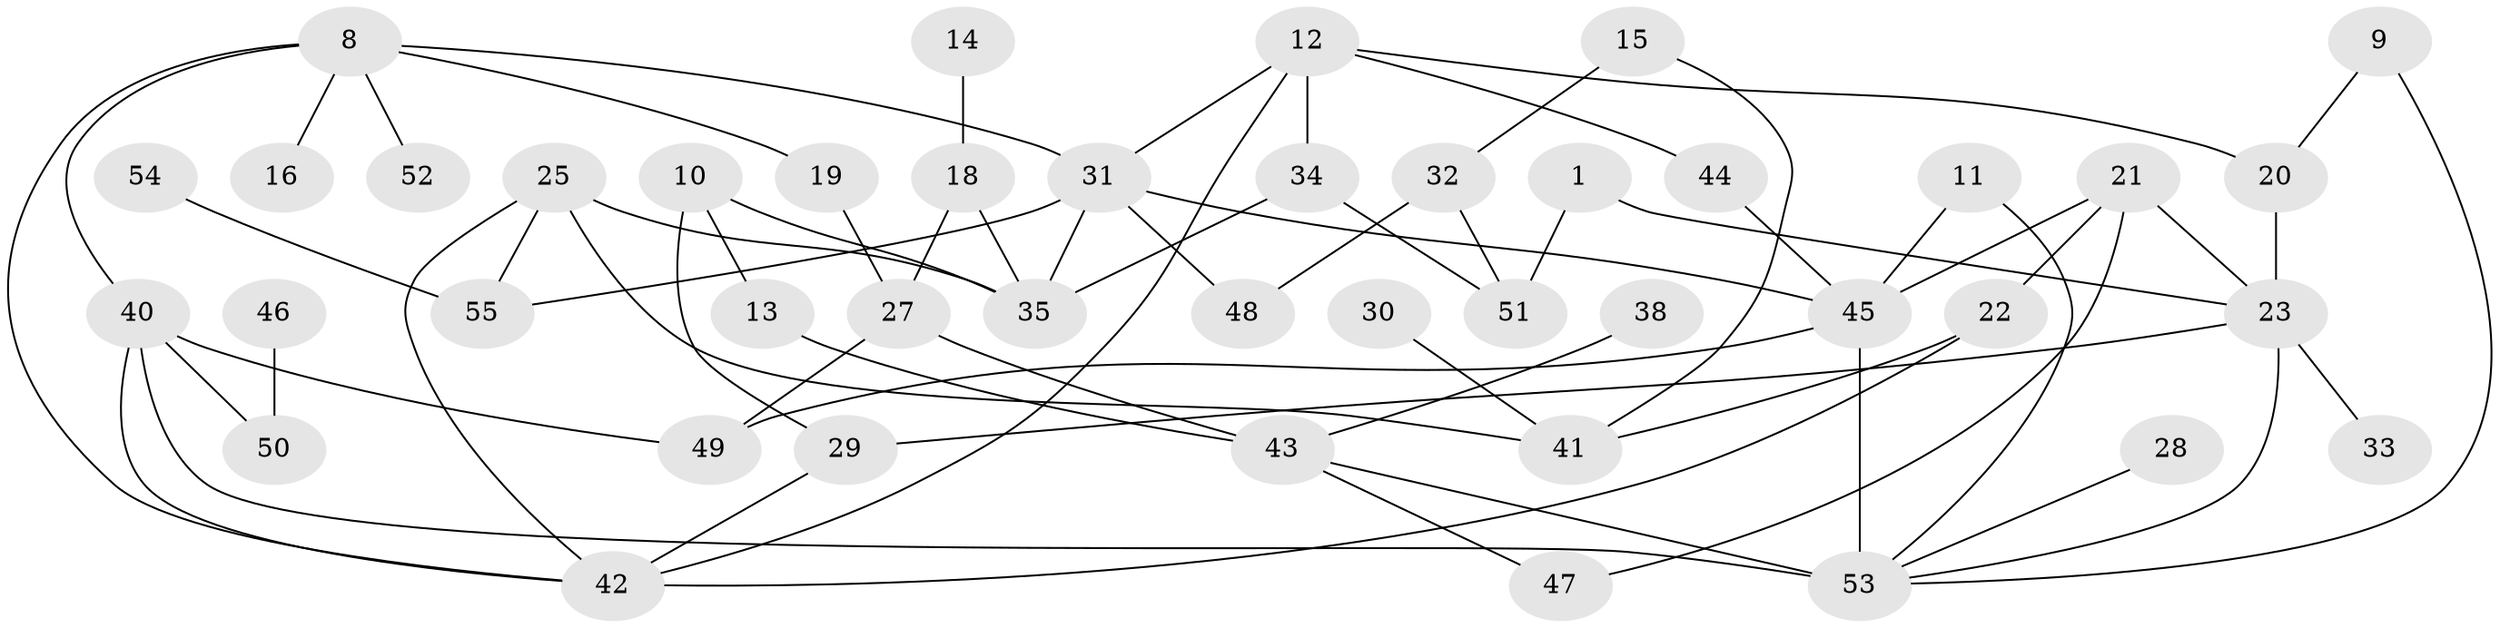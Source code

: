 // original degree distribution, {2: 0.3900709219858156, 5: 0.07092198581560284, 6: 0.02127659574468085, 3: 0.1773049645390071, 1: 0.1773049645390071, 0: 0.09219858156028368, 4: 0.07092198581560284}
// Generated by graph-tools (version 1.1) at 2025/35/03/04/25 23:35:55]
// undirected, 43 vertices, 66 edges
graph export_dot {
  node [color=gray90,style=filled];
  1;
  8;
  9;
  10;
  11;
  12;
  13;
  14;
  15;
  16;
  18;
  19;
  20;
  21;
  22;
  23;
  25;
  27;
  28;
  29;
  30;
  31;
  32;
  33;
  34;
  35;
  38;
  40;
  41;
  42;
  43;
  44;
  45;
  46;
  47;
  48;
  49;
  50;
  51;
  52;
  53;
  54;
  55;
  1 -- 23 [weight=1.0];
  1 -- 51 [weight=1.0];
  8 -- 16 [weight=1.0];
  8 -- 19 [weight=1.0];
  8 -- 31 [weight=1.0];
  8 -- 40 [weight=1.0];
  8 -- 42 [weight=1.0];
  8 -- 52 [weight=1.0];
  9 -- 20 [weight=1.0];
  9 -- 53 [weight=1.0];
  10 -- 13 [weight=1.0];
  10 -- 29 [weight=1.0];
  10 -- 35 [weight=1.0];
  11 -- 45 [weight=1.0];
  11 -- 53 [weight=1.0];
  12 -- 20 [weight=1.0];
  12 -- 31 [weight=1.0];
  12 -- 34 [weight=1.0];
  12 -- 42 [weight=1.0];
  12 -- 44 [weight=1.0];
  13 -- 43 [weight=2.0];
  14 -- 18 [weight=1.0];
  15 -- 32 [weight=1.0];
  15 -- 41 [weight=1.0];
  18 -- 27 [weight=1.0];
  18 -- 35 [weight=1.0];
  19 -- 27 [weight=2.0];
  20 -- 23 [weight=1.0];
  21 -- 22 [weight=1.0];
  21 -- 23 [weight=1.0];
  21 -- 45 [weight=1.0];
  21 -- 47 [weight=1.0];
  22 -- 41 [weight=1.0];
  22 -- 42 [weight=1.0];
  23 -- 29 [weight=1.0];
  23 -- 33 [weight=2.0];
  23 -- 53 [weight=1.0];
  25 -- 35 [weight=1.0];
  25 -- 41 [weight=1.0];
  25 -- 42 [weight=1.0];
  25 -- 55 [weight=1.0];
  27 -- 43 [weight=3.0];
  27 -- 49 [weight=1.0];
  28 -- 53 [weight=1.0];
  29 -- 42 [weight=1.0];
  30 -- 41 [weight=1.0];
  31 -- 35 [weight=1.0];
  31 -- 45 [weight=1.0];
  31 -- 48 [weight=1.0];
  31 -- 55 [weight=1.0];
  32 -- 48 [weight=1.0];
  32 -- 51 [weight=1.0];
  34 -- 35 [weight=1.0];
  34 -- 51 [weight=1.0];
  38 -- 43 [weight=1.0];
  40 -- 42 [weight=1.0];
  40 -- 49 [weight=1.0];
  40 -- 50 [weight=1.0];
  40 -- 53 [weight=1.0];
  43 -- 47 [weight=1.0];
  43 -- 53 [weight=3.0];
  44 -- 45 [weight=1.0];
  45 -- 49 [weight=1.0];
  45 -- 53 [weight=1.0];
  46 -- 50 [weight=1.0];
  54 -- 55 [weight=1.0];
}
